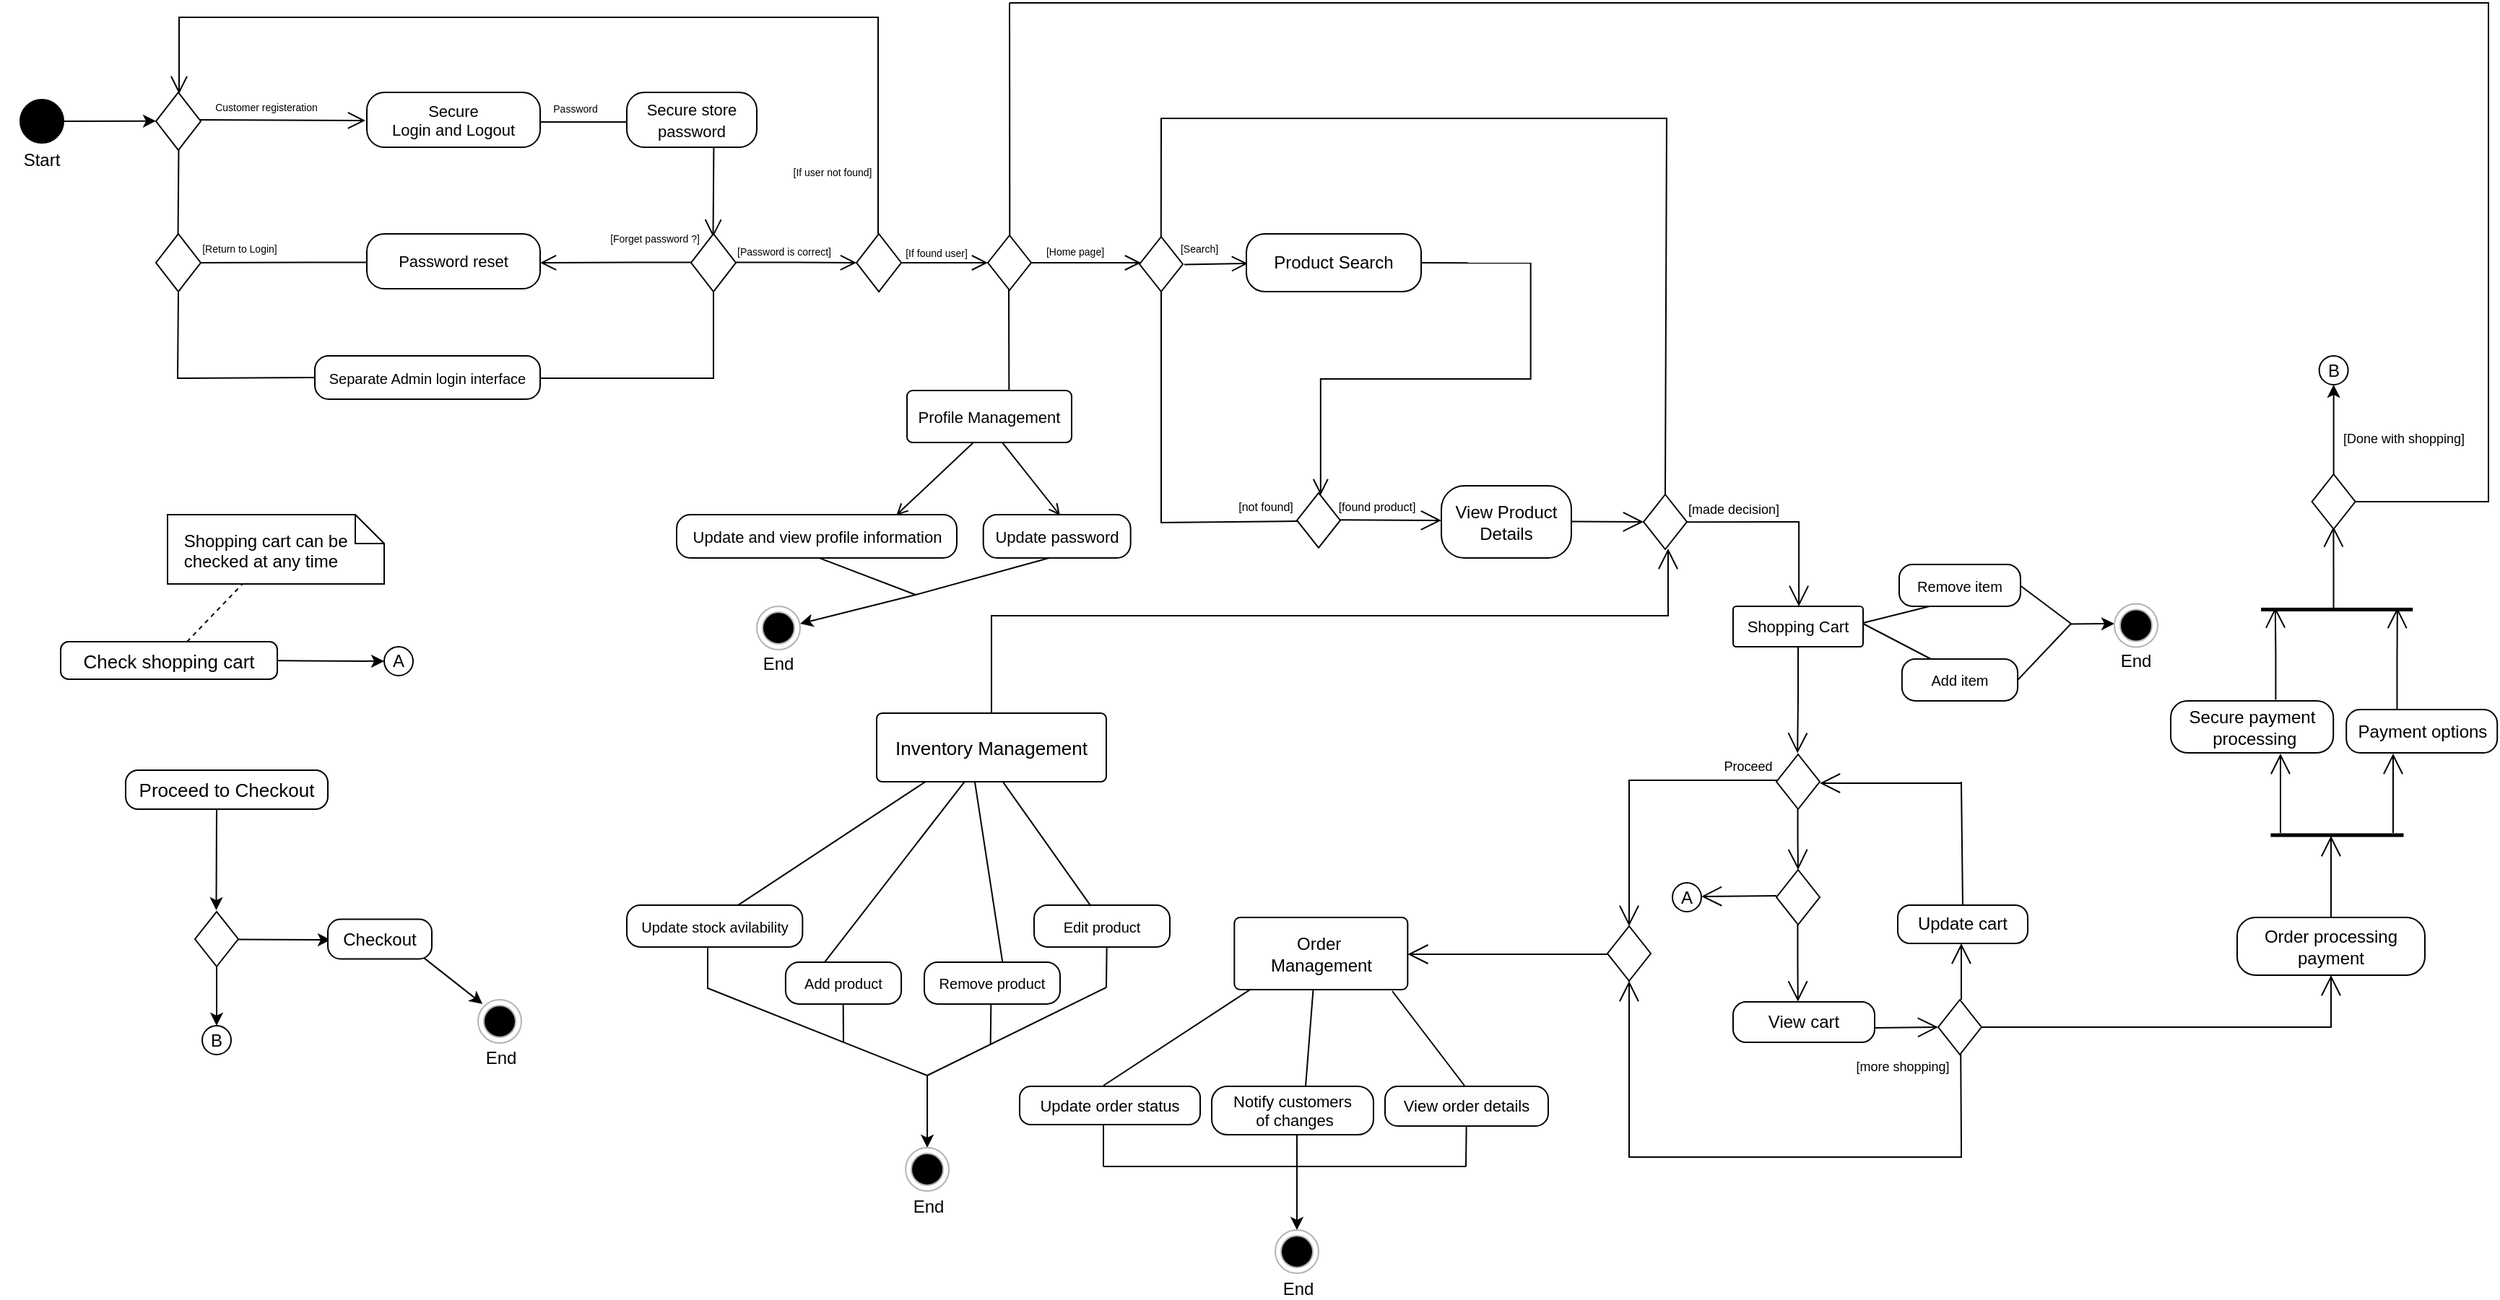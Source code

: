<mxfile version="24.7.17">
  <diagram name="Page-1" id="H2YJt5V8o-H7i_xh--k0">
    <mxGraphModel dx="2189" dy="577" grid="1" gridSize="10" guides="1" tooltips="1" connect="1" arrows="1" fold="1" page="0" pageScale="1" pageWidth="850" pageHeight="1100" math="0" shadow="0">
      <root>
        <mxCell id="0" />
        <mxCell id="1" parent="0" />
        <mxCell id="c17SYyF0Zs9dSF2ZK7In-27" value="" style="edgeStyle=elbowEdgeStyle;html=1;elbow=horizontal;verticalAlign=bottom;endArrow=none;rounded=0;labelBackgroundColor=none;endSize=12;endFill=0;" parent="1" edge="1">
          <mxGeometry x="-0.336" y="2" relative="1" as="geometry">
            <mxPoint x="-145.42" y="278" as="targetPoint" />
            <mxPoint x="-145.34" y="350" as="sourcePoint" />
            <mxPoint as="offset" />
            <Array as="points" />
          </mxGeometry>
        </mxCell>
        <mxCell id="c17SYyF0Zs9dSF2ZK7In-15" value="" style="endArrow=none;html=1;rounded=0;" parent="1" edge="1">
          <mxGeometry width="50" height="50" relative="1" as="geometry">
            <mxPoint x="-720.26" y="180" as="sourcePoint" />
            <mxPoint x="-720.26" y="245" as="targetPoint" />
            <Array as="points">
              <mxPoint x="-720.76" y="244.5" />
            </Array>
          </mxGeometry>
        </mxCell>
        <mxCell id="c17SYyF0Zs9dSF2ZK7In-10" value="" style="edgeStyle=elbowEdgeStyle;html=1;elbow=horizontal;align=right;verticalAlign=bottom;endArrow=none;rounded=0;labelBackgroundColor=none;startArrow=none;startSize=12;startFill=0;" parent="1" edge="1">
          <mxGeometry relative="1" as="geometry">
            <mxPoint x="-470" y="340" as="targetPoint" />
            <mxPoint x="-350" y="278" as="sourcePoint" />
            <Array as="points">
              <mxPoint x="-350" y="361.5" />
            </Array>
          </mxGeometry>
        </mxCell>
        <mxCell id="bY9uumYXsHetjOn1w0_e-433" value="" style="endArrow=classic;html=1;rounded=0;entryX=0.254;entryY=0.342;entryDx=0;entryDy=0;entryPerimeter=0;" parent="1" edge="1">
          <mxGeometry width="50" height="50" relative="1" as="geometry">
            <mxPoint x="-800" y="162" as="sourcePoint" />
            <mxPoint x="-735.996" y="161.83" as="targetPoint" />
          </mxGeometry>
        </mxCell>
        <mxCell id="bY9uumYXsHetjOn1w0_e-1" value="" style="ellipse;whiteSpace=wrap;html=1;aspect=fixed;strokeColor=default;fillColor=#000000;" parent="1" vertex="1">
          <mxGeometry x="-830" y="147" width="30" height="30" as="geometry" />
        </mxCell>
        <mxCell id="bY9uumYXsHetjOn1w0_e-436" value="" style="edgeStyle=elbowEdgeStyle;html=1;elbow=horizontal;align=right;verticalAlign=bottom;endArrow=none;rounded=0;labelBackgroundColor=none;startArrow=open;startSize=10;" parent="1" edge="1">
          <mxGeometry relative="1" as="geometry">
            <mxPoint x="-310" y="90" as="targetPoint" />
            <mxPoint x="-720.0" y="143" as="sourcePoint" />
            <Array as="points">
              <mxPoint x="-720" y="81" />
            </Array>
          </mxGeometry>
        </mxCell>
        <mxCell id="bY9uumYXsHetjOn1w0_e-437" value="&lt;font style=&quot;font-size: 7px;&quot;&gt;Customer registeration&lt;/font&gt;" style="edgeStyle=elbowEdgeStyle;html=1;elbow=vertical;verticalAlign=bottom;endArrow=open;rounded=0;labelBackgroundColor=none;endSize=10;strokeWidth=1;" parent="1" edge="1">
          <mxGeometry x="-0.188" y="2" relative="1" as="geometry">
            <mxPoint x="-591" y="162" as="targetPoint" />
            <mxPoint x="-707" y="161" as="sourcePoint" />
            <mxPoint as="offset" />
          </mxGeometry>
        </mxCell>
        <mxCell id="bY9uumYXsHetjOn1w0_e-440" value="&lt;font style=&quot;font-size: 11px;&quot;&gt;Secure&lt;/font&gt;&lt;div style=&quot;font-size: 11px;&quot;&gt;&lt;font style=&quot;font-size: 11px;&quot;&gt;Login and Logout&lt;/font&gt;&lt;/div&gt;" style="rounded=1;whiteSpace=wrap;html=1;arcSize=32;" parent="1" vertex="1">
          <mxGeometry x="-590" y="142" width="120" height="38" as="geometry" />
        </mxCell>
        <mxCell id="bY9uumYXsHetjOn1w0_e-443" value="" style="edgeStyle=elbowEdgeStyle;html=1;elbow=horizontal;verticalAlign=bottom;endArrow=open;rounded=0;labelBackgroundColor=none;endSize=9;endFill=0;" parent="1" edge="1">
          <mxGeometry x="-0.286" y="2" relative="1" as="geometry">
            <mxPoint x="-160" y="260" as="targetPoint" />
            <mxPoint x="-220" y="260" as="sourcePoint" />
            <mxPoint as="offset" />
          </mxGeometry>
        </mxCell>
        <mxCell id="bY9uumYXsHetjOn1w0_e-449" value="" style="endArrow=none;html=1;rounded=0;startArrow=open;startFill=0;endFill=0;endSize=9;startSize=9;" parent="1" edge="1">
          <mxGeometry width="50" height="50" relative="1" as="geometry">
            <mxPoint x="-470" y="260" as="sourcePoint" />
            <mxPoint x="-365.5" y="259.74" as="targetPoint" />
            <Array as="points">
              <mxPoint x="-405.5" y="259.74" />
            </Array>
          </mxGeometry>
        </mxCell>
        <mxCell id="bY9uumYXsHetjOn1w0_e-455" value="&lt;font style=&quot;font-size: 7px;&quot;&gt;[Home page]&lt;/font&gt;" style="edgeStyle=elbowEdgeStyle;html=1;elbow=horizontal;verticalAlign=bottom;endArrow=open;rounded=0;labelBackgroundColor=none;endSize=9;endFill=0;exitX=1;exitY=0.5;exitDx=0;exitDy=0;" parent="1" source="bY9uumYXsHetjOn1w0_e-453" edge="1">
          <mxGeometry x="-0.21" relative="1" as="geometry">
            <mxPoint x="-54" y="260" as="targetPoint" />
            <mxPoint x="-124" y="260" as="sourcePoint" />
            <mxPoint as="offset" />
          </mxGeometry>
        </mxCell>
        <mxCell id="bY9uumYXsHetjOn1w0_e-456" value="&lt;font style=&quot;font-size: 7px;&quot;&gt;[Forget password ?]&lt;/font&gt;" style="text;html=1;align=center;verticalAlign=middle;whiteSpace=wrap;rounded=0;" parent="1" vertex="1">
          <mxGeometry x="-427" y="236" width="73" height="12" as="geometry" />
        </mxCell>
        <mxCell id="bY9uumYXsHetjOn1w0_e-463" value="" style="endArrow=none;html=1;rounded=0;exitX=0.492;exitY=0.054;exitDx=0;exitDy=0;exitPerimeter=0;endFill=0;startArrow=open;startFill=0;startSize=10;" parent="1" source="c17SYyF0Zs9dSF2ZK7In-5" edge="1">
          <mxGeometry width="50" height="50" relative="1" as="geometry">
            <mxPoint x="-350.22" y="237.5" as="sourcePoint" />
            <mxPoint x="-349.79" y="180" as="targetPoint" />
            <Array as="points" />
          </mxGeometry>
        </mxCell>
        <mxCell id="bY9uumYXsHetjOn1w0_e-445" value="&lt;font style=&quot;font-size: 11px;&quot;&gt;Profile Management&lt;/font&gt;" style="rounded=1;whiteSpace=wrap;html=1;arcSize=11;" parent="1" vertex="1">
          <mxGeometry x="-216" y="348.53" width="114" height="36" as="geometry" />
        </mxCell>
        <mxCell id="bY9uumYXsHetjOn1w0_e-468" value="" style="edgeStyle=elbowEdgeStyle;html=1;elbow=vertical;verticalAlign=bottom;endArrow=open;rounded=0;labelBackgroundColor=none;endSize=9;" parent="1" edge="1">
          <mxGeometry x="-0.144" relative="1" as="geometry">
            <mxPoint x="20" y="260" as="targetPoint" />
            <mxPoint x="-24" y="261.22" as="sourcePoint" />
            <mxPoint as="offset" />
          </mxGeometry>
        </mxCell>
        <mxCell id="bY9uumYXsHetjOn1w0_e-469" value="&lt;font style=&quot;font-size: 8px;&quot;&gt;[found product]&lt;/font&gt;" style="text;html=1;align=center;verticalAlign=middle;resizable=1;points=[];autosize=1;strokeColor=none;fillColor=none;movable=1;rotatable=1;deletable=1;editable=1;locked=0;connectable=1;" parent="1" vertex="1">
          <mxGeometry x="80" y="418" width="58" height="19.47" as="geometry" />
        </mxCell>
        <mxCell id="bY9uumYXsHetjOn1w0_e-470" value="" style="edgeStyle=elbowEdgeStyle;html=1;elbow=horizontal;align=right;verticalAlign=bottom;endArrow=none;rounded=0;labelBackgroundColor=none;startArrow=none;startSize=12;startFill=0;entryX=1;entryY=0.5;entryDx=0;entryDy=0;" parent="1" target="c17SYyF0Zs9dSF2ZK7In-69" edge="1">
          <mxGeometry relative="1" as="geometry">
            <mxPoint x="929" y="680" as="targetPoint" />
            <mxPoint x="-145" y="80" as="sourcePoint" />
            <Array as="points">
              <mxPoint x="879" y="310" />
            </Array>
          </mxGeometry>
        </mxCell>
        <mxCell id="bY9uumYXsHetjOn1w0_e-472" value="&lt;font style=&quot;font-size: 8px;&quot;&gt;[not found]&lt;/font&gt;" style="text;html=1;align=center;verticalAlign=middle;resizable=0;points=[];autosize=1;strokeColor=none;fillColor=none;" parent="1" vertex="1">
          <mxGeometry x="2" y="412.73" width="60" height="30" as="geometry" />
        </mxCell>
        <mxCell id="bY9uumYXsHetjOn1w0_e-476" value="" style="endArrow=none;html=1;rounded=0;entryX=0.5;entryY=0;entryDx=0;entryDy=0;" parent="1" target="bY9uumYXsHetjOn1w0_e-486" edge="1">
          <mxGeometry width="50" height="50" relative="1" as="geometry">
            <mxPoint x="-40.09" y="244.0" as="sourcePoint" />
            <mxPoint x="310" y="410" as="targetPoint" />
            <Array as="points">
              <mxPoint x="-40" y="160" />
              <mxPoint x="130" y="160" />
              <mxPoint x="310" y="160" />
            </Array>
          </mxGeometry>
        </mxCell>
        <mxCell id="bY9uumYXsHetjOn1w0_e-477" value="" style="shape=rhombus;html=1;verticalLabelPosition=bottom;verticalAlignment=top;" parent="1" vertex="1">
          <mxGeometry x="54" y="419.47" width="30" height="38" as="geometry" />
        </mxCell>
        <mxCell id="bY9uumYXsHetjOn1w0_e-478" value="" style="edgeStyle=elbowEdgeStyle;html=1;elbow=vertical;verticalAlign=bottom;endArrow=open;rounded=0;labelBackgroundColor=none;endSize=12;entryX=0;entryY=0.5;entryDx=0;entryDy=0;" parent="1" edge="1">
          <mxGeometry x="-0.144" relative="1" as="geometry">
            <mxPoint x="154" y="438.47" as="targetPoint" />
            <mxPoint x="84" y="438.18" as="sourcePoint" />
            <mxPoint as="offset" />
          </mxGeometry>
        </mxCell>
        <mxCell id="bY9uumYXsHetjOn1w0_e-479" value="View Product&lt;div&gt;Details&lt;/div&gt;" style="rounded=1;whiteSpace=wrap;html=1;arcSize=32;" parent="1" vertex="1">
          <mxGeometry x="154" y="414.5" width="90" height="50" as="geometry" />
        </mxCell>
        <mxCell id="bY9uumYXsHetjOn1w0_e-486" value="" style="shape=rhombus;html=1;verticalLabelPosition=bottom;verticalAlignment=top;" parent="1" vertex="1">
          <mxGeometry x="294" y="420.5" width="30" height="38" as="geometry" />
        </mxCell>
        <mxCell id="bY9uumYXsHetjOn1w0_e-487" value="" style="edgeStyle=elbowEdgeStyle;html=1;elbow=vertical;verticalAlign=bottom;endArrow=open;rounded=0;labelBackgroundColor=none;endSize=12;entryX=0;entryY=0.5;entryDx=0;entryDy=0;" parent="1" target="bY9uumYXsHetjOn1w0_e-486" edge="1">
          <mxGeometry x="-0.144" relative="1" as="geometry">
            <mxPoint x="314" y="439.54" as="targetPoint" />
            <mxPoint x="244" y="439.25" as="sourcePoint" />
            <mxPoint as="offset" />
          </mxGeometry>
        </mxCell>
        <mxCell id="bY9uumYXsHetjOn1w0_e-488" value="&lt;font style=&quot;font-size: 9px;&quot;&gt;[made d&lt;span style=&quot;background-color: initial;&quot;&gt;ecision]&lt;/span&gt;&lt;/font&gt;" style="text;html=1;align=center;verticalAlign=middle;resizable=0;points=[];autosize=1;strokeColor=none;fillColor=none;strokeWidth=2;" parent="1" vertex="1">
          <mxGeometry x="311" y="414.5" width="90" height="30" as="geometry" />
        </mxCell>
        <mxCell id="bY9uumYXsHetjOn1w0_e-489" value="" style="edgeStyle=elbowEdgeStyle;html=1;elbow=vertical;verticalAlign=bottom;endArrow=open;rounded=0;labelBackgroundColor=none;endSize=12;entryX=0.395;entryY=-0.031;entryDx=0;entryDy=0;entryPerimeter=0;" parent="1" edge="1">
          <mxGeometry x="-0.144" relative="1" as="geometry">
            <mxPoint x="401.55" y="497.95" as="targetPoint" />
            <mxPoint x="384" y="439.5" as="sourcePoint" />
            <mxPoint as="offset" />
            <Array as="points">
              <mxPoint x="426" y="439.5" />
            </Array>
          </mxGeometry>
        </mxCell>
        <mxCell id="bY9uumYXsHetjOn1w0_e-490" value="&lt;div style=&quot;font-size: 11px;&quot;&gt;&lt;font style=&quot;font-size: 11px;&quot;&gt;Shopping Cart&lt;/font&gt;&lt;/div&gt;" style="rounded=1;whiteSpace=wrap;html=1;arcSize=8;" parent="1" vertex="1">
          <mxGeometry x="356" y="498" width="90" height="28" as="geometry" />
        </mxCell>
        <mxCell id="bY9uumYXsHetjOn1w0_e-492" value="" style="endArrow=none;html=1;rounded=0;" parent="1" edge="1">
          <mxGeometry width="50" height="50" relative="1" as="geometry">
            <mxPoint x="324" y="439.58" as="sourcePoint" />
            <mxPoint x="384" y="439.5" as="targetPoint" />
          </mxGeometry>
        </mxCell>
        <mxCell id="bY9uumYXsHetjOn1w0_e-494" value="" style="edgeStyle=elbowEdgeStyle;html=1;elbow=vertical;verticalAlign=bottom;endArrow=open;rounded=0;labelBackgroundColor=none;endSize=12;entryX=0;entryY=0.5;entryDx=0;entryDy=0;exitX=0.5;exitY=1;exitDx=0;exitDy=0;" parent="1" source="bY9uumYXsHetjOn1w0_e-490" edge="1">
          <mxGeometry x="-0.144" relative="1" as="geometry">
            <mxPoint x="400.58" y="599.79" as="targetPoint" />
            <mxPoint x="400.58" y="549.5" as="sourcePoint" />
            <mxPoint as="offset" />
          </mxGeometry>
        </mxCell>
        <mxCell id="bY9uumYXsHetjOn1w0_e-496" value="" style="edgeStyle=elbowEdgeStyle;html=1;elbow=vertical;verticalAlign=bottom;endArrow=open;rounded=0;labelBackgroundColor=none;endSize=12;" parent="1" edge="1">
          <mxGeometry x="-0.144" relative="1" as="geometry">
            <mxPoint x="416" y="619.71" as="targetPoint" />
            <mxPoint x="514" y="619.5" as="sourcePoint" />
            <mxPoint as="offset" />
            <Array as="points">
              <mxPoint x="494" y="620.5" />
            </Array>
          </mxGeometry>
        </mxCell>
        <mxCell id="bY9uumYXsHetjOn1w0_e-497" value="" style="endArrow=none;html=1;rounded=0;entryX=0.5;entryY=0;entryDx=0;entryDy=0;" parent="1" target="bY9uumYXsHetjOn1w0_e-500" edge="1">
          <mxGeometry width="50" height="50" relative="1" as="geometry">
            <mxPoint x="514" y="620.5" as="sourcePoint" />
            <mxPoint x="474" y="662.5" as="targetPoint" />
          </mxGeometry>
        </mxCell>
        <mxCell id="bY9uumYXsHetjOn1w0_e-498" value="" style="edgeStyle=elbowEdgeStyle;html=1;elbow=vertical;verticalAlign=bottom;endArrow=open;rounded=0;labelBackgroundColor=none;endSize=12;exitX=0.877;exitY=0.956;exitDx=0;exitDy=0;exitPerimeter=0;" parent="1" source="bY9uumYXsHetjOn1w0_e-499" edge="1">
          <mxGeometry x="-0.144" relative="1" as="geometry">
            <mxPoint x="284" y="719.5" as="targetPoint" />
            <mxPoint x="366" y="618.5" as="sourcePoint" />
            <mxPoint as="offset" />
            <Array as="points">
              <mxPoint x="286" y="618.5" />
            </Array>
          </mxGeometry>
        </mxCell>
        <mxCell id="bY9uumYXsHetjOn1w0_e-499" value="&lt;font style=&quot;font-size: 9px;&quot;&gt;Proceed&lt;/font&gt;" style="text;html=1;align=center;verticalAlign=middle;resizable=0;points=[];autosize=1;strokeColor=none;fillColor=none;strokeWidth=2;" parent="1" vertex="1">
          <mxGeometry x="336" y="592.5" width="60" height="30" as="geometry" />
        </mxCell>
        <mxCell id="bY9uumYXsHetjOn1w0_e-500" value="&lt;font style=&quot;font-size: 12px;&quot;&gt;Update&lt;/font&gt;&lt;span style=&quot;background-color: initial;&quot;&gt;&amp;nbsp;cart&lt;/span&gt;" style="rounded=1;whiteSpace=wrap;html=1;arcSize=32;" parent="1" vertex="1">
          <mxGeometry x="470" y="705" width="90" height="26.5" as="geometry" />
        </mxCell>
        <mxCell id="bY9uumYXsHetjOn1w0_e-501" value="" style="edgeStyle=elbowEdgeStyle;html=1;elbow=vertical;verticalAlign=bottom;endArrow=open;rounded=0;labelBackgroundColor=none;endSize=12;" parent="1" edge="1">
          <mxGeometry x="-0.144" relative="1" as="geometry">
            <mxPoint x="401" y="680.5" as="targetPoint" />
            <mxPoint x="400.76" y="638.5" as="sourcePoint" />
            <mxPoint as="offset" />
          </mxGeometry>
        </mxCell>
        <mxCell id="bY9uumYXsHetjOn1w0_e-503" value="" style="shape=rhombus;html=1;verticalLabelPosition=bottom;verticalAlignment=top;" parent="1" vertex="1">
          <mxGeometry x="386" y="680.5" width="30" height="38" as="geometry" />
        </mxCell>
        <mxCell id="bY9uumYXsHetjOn1w0_e-504" value="" style="shape=rhombus;html=1;verticalLabelPosition=bottom;verticalAlignment=top;" parent="1" vertex="1">
          <mxGeometry x="269" y="719.5" width="30" height="38" as="geometry" />
        </mxCell>
        <mxCell id="bY9uumYXsHetjOn1w0_e-507" value="" style="edgeStyle=elbowEdgeStyle;html=1;elbow=vertical;verticalAlign=bottom;endArrow=open;rounded=0;labelBackgroundColor=none;endSize=12;" parent="1" edge="1">
          <mxGeometry x="-0.144" relative="1" as="geometry">
            <mxPoint x="234" y="738.5" as="targetPoint" />
            <mxPoint x="233.937" y="738.382" as="sourcePoint" />
            <mxPoint as="offset" />
            <Array as="points" />
          </mxGeometry>
        </mxCell>
        <mxCell id="bY9uumYXsHetjOn1w0_e-511" value="" style="edgeStyle=elbowEdgeStyle;html=1;elbow=vertical;verticalAlign=bottom;endArrow=open;rounded=0;labelBackgroundColor=none;endSize=12;entryX=1;entryY=0.5;entryDx=0;entryDy=0;" parent="1" target="bY9uumYXsHetjOn1w0_e-606" edge="1">
          <mxGeometry x="-0.144" relative="1" as="geometry">
            <mxPoint x="141" y="739.5" as="targetPoint" />
            <mxPoint x="269" y="738" as="sourcePoint" />
            <mxPoint as="offset" />
            <Array as="points">
              <mxPoint x="249" y="739" />
            </Array>
          </mxGeometry>
        </mxCell>
        <mxCell id="bY9uumYXsHetjOn1w0_e-512" value="" style="edgeStyle=elbowEdgeStyle;html=1;elbow=vertical;verticalAlign=bottom;endArrow=open;rounded=0;labelBackgroundColor=none;endSize=12;" parent="1" edge="1">
          <mxGeometry x="-0.144" relative="1" as="geometry">
            <mxPoint x="514.0" y="731.5" as="targetPoint" />
            <mxPoint x="514" y="770.5" as="sourcePoint" />
            <mxPoint as="offset" />
            <Array as="points" />
          </mxGeometry>
        </mxCell>
        <mxCell id="bY9uumYXsHetjOn1w0_e-513" value="" style="shape=rhombus;html=1;verticalLabelPosition=bottom;verticalAlignment=top;" parent="1" vertex="1">
          <mxGeometry x="498" y="770.5" width="30" height="38" as="geometry" />
        </mxCell>
        <mxCell id="bY9uumYXsHetjOn1w0_e-514" value="" style="endArrow=none;html=1;rounded=0;" parent="1" edge="1">
          <mxGeometry width="50" height="50" relative="1" as="geometry">
            <mxPoint x="514" y="870.5" as="sourcePoint" />
            <mxPoint x="513.6" y="807.5" as="targetPoint" />
          </mxGeometry>
        </mxCell>
        <mxCell id="bY9uumYXsHetjOn1w0_e-515" value="" style="edgeStyle=elbowEdgeStyle;html=1;elbow=vertical;verticalAlign=bottom;endArrow=open;rounded=0;labelBackgroundColor=none;endSize=12;entryX=0.5;entryY=1;entryDx=0;entryDy=0;" parent="1" target="bY9uumYXsHetjOn1w0_e-504" edge="1">
          <mxGeometry x="-0.144" relative="1" as="geometry">
            <mxPoint x="282" y="769.5" as="targetPoint" />
            <mxPoint x="514" y="870.5" as="sourcePoint" />
            <mxPoint as="offset" />
            <Array as="points">
              <mxPoint x="382" y="879.5" />
            </Array>
          </mxGeometry>
        </mxCell>
        <mxCell id="bY9uumYXsHetjOn1w0_e-516" value="A" style="ellipse;whiteSpace=wrap;html=1;aspect=fixed;" parent="1" vertex="1">
          <mxGeometry x="314" y="689.5" width="20" height="20" as="geometry" />
        </mxCell>
        <mxCell id="bY9uumYXsHetjOn1w0_e-517" value="" style="edgeStyle=elbowEdgeStyle;html=1;elbow=vertical;verticalAlign=bottom;endArrow=open;rounded=0;labelBackgroundColor=none;endSize=12;entryX=0.458;entryY=-0.009;entryDx=0;entryDy=0;entryPerimeter=0;" parent="1" target="bY9uumYXsHetjOn1w0_e-518" edge="1">
          <mxGeometry x="-0.144" relative="1" as="geometry">
            <mxPoint x="401" y="765.5" as="targetPoint" />
            <mxPoint x="400.73" y="718.5" as="sourcePoint" />
            <mxPoint as="offset" />
            <Array as="points" />
          </mxGeometry>
        </mxCell>
        <mxCell id="bY9uumYXsHetjOn1w0_e-518" value="View&amp;nbsp;&lt;span style=&quot;background-color: initial;&quot;&gt;cart&lt;/span&gt;" style="rounded=1;whiteSpace=wrap;html=1;arcSize=32;" parent="1" vertex="1">
          <mxGeometry x="356" y="772" width="98" height="28" as="geometry" />
        </mxCell>
        <mxCell id="bY9uumYXsHetjOn1w0_e-519" value="" style="edgeStyle=elbowEdgeStyle;html=1;elbow=vertical;verticalAlign=bottom;endArrow=open;rounded=0;labelBackgroundColor=none;endSize=12;entryX=1;entryY=0.5;entryDx=0;entryDy=0;" parent="1" target="bY9uumYXsHetjOn1w0_e-516" edge="1">
          <mxGeometry x="-0.144" relative="1" as="geometry">
            <mxPoint x="342.19" y="700.5" as="targetPoint" />
            <mxPoint x="386" y="698.5" as="sourcePoint" />
            <mxPoint as="offset" />
            <Array as="points" />
          </mxGeometry>
        </mxCell>
        <mxCell id="bY9uumYXsHetjOn1w0_e-520" value="" style="edgeStyle=elbowEdgeStyle;html=1;elbow=vertical;verticalAlign=bottom;endArrow=open;rounded=0;labelBackgroundColor=none;endSize=12;exitX=1;exitY=0.75;exitDx=0;exitDy=0;" parent="1" edge="1">
          <mxGeometry x="-0.144" relative="1" as="geometry">
            <mxPoint x="498" y="788.95" as="targetPoint" />
            <mxPoint x="454" y="790.04" as="sourcePoint" />
            <mxPoint as="offset" />
            <Array as="points" />
          </mxGeometry>
        </mxCell>
        <mxCell id="bY9uumYXsHetjOn1w0_e-523" value="&lt;font style=&quot;font-size: 9px;&quot;&gt;[more&amp;nbsp;&lt;span style=&quot;background-color: initial;&quot;&gt;shopping]&lt;/span&gt;&lt;/font&gt;" style="text;html=1;align=center;verticalAlign=middle;resizable=0;points=[];autosize=1;strokeColor=none;fillColor=none;strokeWidth=2;" parent="1" vertex="1">
          <mxGeometry x="428" y="800.5" width="90" height="30" as="geometry" />
        </mxCell>
        <mxCell id="bY9uumYXsHetjOn1w0_e-524" value="" style="edgeStyle=elbowEdgeStyle;html=1;elbow=vertical;verticalAlign=bottom;endArrow=open;rounded=0;labelBackgroundColor=none;endSize=12;entryX=0.5;entryY=1;entryDx=0;entryDy=0;exitX=1;exitY=0.5;exitDx=0;exitDy=0;" parent="1" target="bY9uumYXsHetjOn1w0_e-539" edge="1" source="bY9uumYXsHetjOn1w0_e-513">
          <mxGeometry x="-0.144" relative="1" as="geometry">
            <mxPoint x="673" y="860.5" as="targetPoint" />
            <mxPoint x="530" y="790" as="sourcePoint" />
            <mxPoint as="offset" />
            <Array as="points">
              <mxPoint x="627" y="789.5" />
            </Array>
          </mxGeometry>
        </mxCell>
        <mxCell id="bY9uumYXsHetjOn1w0_e-525" value="&lt;font style=&quot;font-size: 9px;&quot;&gt;[Done with&amp;nbsp;&lt;span style=&quot;background-color: initial;&quot;&gt;shopping]&lt;/span&gt;&lt;/font&gt;" style="text;html=1;align=center;verticalAlign=middle;resizable=0;points=[];autosize=1;strokeColor=none;fillColor=none;strokeWidth=2;" parent="1" vertex="1">
          <mxGeometry x="764.82" y="366" width="110" height="30" as="geometry" />
        </mxCell>
        <mxCell id="bY9uumYXsHetjOn1w0_e-529" value="&lt;font style=&quot;font-size: 7px;&quot;&gt;[Search]&lt;/font&gt;" style="text;html=1;align=center;verticalAlign=middle;resizable=0;points=[];autosize=1;strokeColor=none;fillColor=none;" parent="1" vertex="1">
          <mxGeometry x="-39.33" y="234" width="50" height="30" as="geometry" />
        </mxCell>
        <mxCell id="bY9uumYXsHetjOn1w0_e-537" value="&lt;font style=&quot;font-size: 7px;&quot;&gt;[If user not found]&lt;/font&gt;" style="text;html=1;align=center;verticalAlign=middle;whiteSpace=wrap;rounded=0;" parent="1" vertex="1">
          <mxGeometry x="-299" y="186.5" width="63" height="18" as="geometry" />
        </mxCell>
        <mxCell id="bY9uumYXsHetjOn1w0_e-539" value="Order processing payment" style="rounded=1;whiteSpace=wrap;html=1;arcSize=32;" parent="1" vertex="1">
          <mxGeometry x="705" y="713.5" width="130" height="40" as="geometry" />
        </mxCell>
        <mxCell id="bY9uumYXsHetjOn1w0_e-541" value="" style="edgeStyle=elbowEdgeStyle;html=1;elbow=vertical;verticalAlign=bottom;endArrow=open;rounded=0;labelBackgroundColor=none;endSize=12;exitX=0.5;exitY=0;exitDx=0;exitDy=0;" parent="1" source="bY9uumYXsHetjOn1w0_e-539" edge="1">
          <mxGeometry x="-0.144" relative="1" as="geometry">
            <mxPoint x="770" y="657" as="targetPoint" />
            <mxPoint x="770.52" y="630.5" as="sourcePoint" />
            <mxPoint as="offset" />
            <Array as="points" />
          </mxGeometry>
        </mxCell>
        <mxCell id="bY9uumYXsHetjOn1w0_e-546" value="" style="edgeStyle=elbowEdgeStyle;html=1;elbow=vertical;verticalAlign=bottom;endArrow=open;rounded=0;labelBackgroundColor=none;endSize=12;exitX=0.5;exitY=0;exitDx=0;exitDy=0;" parent="1" source="c17SYyF0Zs9dSF2ZK7In-38" edge="1">
          <mxGeometry x="-0.144" relative="1" as="geometry">
            <mxPoint x="311" y="458" as="targetPoint" />
            <mxPoint x="-120" y="590" as="sourcePoint" />
            <mxPoint as="offset" />
            <Array as="points">
              <mxPoint x="41" y="504.5" />
            </Array>
          </mxGeometry>
        </mxCell>
        <mxCell id="bY9uumYXsHetjOn1w0_e-552" value="" style="edgeStyle=elbowEdgeStyle;html=1;elbow=vertical;verticalAlign=bottom;endArrow=open;rounded=0;labelBackgroundColor=none;endSize=9;" parent="1" edge="1">
          <mxGeometry x="-0.144" relative="1" as="geometry">
            <mxPoint x="70.41" y="421" as="targetPoint" />
            <mxPoint x="215.83" y="260" as="sourcePoint" />
            <mxPoint as="offset" />
          </mxGeometry>
        </mxCell>
        <mxCell id="bY9uumYXsHetjOn1w0_e-554" value="Product&amp;nbsp;&lt;span style=&quot;background-color: initial;&quot;&gt;Search&lt;/span&gt;" style="rounded=1;whiteSpace=wrap;html=1;arcSize=32;" parent="1" vertex="1">
          <mxGeometry x="19" y="240" width="121" height="40" as="geometry" />
        </mxCell>
        <mxCell id="bY9uumYXsHetjOn1w0_e-555" value="" style="endArrow=none;html=1;rounded=0;exitX=1;exitY=0.5;exitDx=0;exitDy=0;" parent="1" source="bY9uumYXsHetjOn1w0_e-554" edge="1">
          <mxGeometry width="50" height="50" relative="1" as="geometry">
            <mxPoint x="146.0" y="260.17" as="sourcePoint" />
            <mxPoint x="216.0" y="260.17" as="targetPoint" />
            <Array as="points" />
          </mxGeometry>
        </mxCell>
        <mxCell id="bY9uumYXsHetjOn1w0_e-556" value="" style="endArrow=none;html=1;rounded=0;" parent="1" edge="1">
          <mxGeometry width="50" height="50" relative="1" as="geometry">
            <mxPoint x="-144.85" y="244.5" as="sourcePoint" />
            <mxPoint x="-145" y="80" as="targetPoint" />
            <Array as="points" />
          </mxGeometry>
        </mxCell>
        <mxCell id="bY9uumYXsHetjOn1w0_e-559" value="" style="endArrow=none;html=1;rounded=0;exitX=0.5;exitY=1;exitDx=0;exitDy=0;" parent="1" source="bY9uumYXsHetjOn1w0_e-466" edge="1">
          <mxGeometry width="50" height="50" relative="1" as="geometry">
            <mxPoint x="-40" y="350" as="sourcePoint" />
            <mxPoint x="54" y="439" as="targetPoint" />
            <Array as="points">
              <mxPoint x="-40" y="440" />
            </Array>
          </mxGeometry>
        </mxCell>
        <mxCell id="bY9uumYXsHetjOn1w0_e-580" value="" style="shape=rhombus;html=1;verticalLabelPosition=bottom;verticalAlignment=top;" parent="1" vertex="1">
          <mxGeometry x="-709" y="709.5" width="30" height="38" as="geometry" />
        </mxCell>
        <mxCell id="bY9uumYXsHetjOn1w0_e-582" value="" style="endArrow=classic;html=1;rounded=0;entryX=0.078;entryY=0.633;entryDx=0;entryDy=0;entryPerimeter=0;" parent="1" edge="1">
          <mxGeometry width="50" height="50" relative="1" as="geometry">
            <mxPoint x="-694" y="639" as="sourcePoint" />
            <mxPoint x="-694.27" y="708.53" as="targetPoint" />
          </mxGeometry>
        </mxCell>
        <mxCell id="bY9uumYXsHetjOn1w0_e-583" value="" style="endArrow=classic;html=1;rounded=0;exitX=1;exitY=0.5;exitDx=0;exitDy=0;exitPerimeter=0;" parent="1" edge="1">
          <mxGeometry width="50" height="50" relative="1" as="geometry">
            <mxPoint x="-679" y="728.7" as="sourcePoint" />
            <mxPoint x="-615" y="729.03" as="targetPoint" />
          </mxGeometry>
        </mxCell>
        <mxCell id="bY9uumYXsHetjOn1w0_e-584" value="Checkout" style="rounded=1;whiteSpace=wrap;html=1;arcSize=32;" parent="1" vertex="1">
          <mxGeometry x="-617" y="714.75" width="72" height="27.5" as="geometry" />
        </mxCell>
        <mxCell id="bY9uumYXsHetjOn1w0_e-588" value="" style="endArrow=classic;html=1;rounded=0;exitX=1;exitY=1;exitDx=0;exitDy=0;" parent="1" edge="1">
          <mxGeometry width="50" height="50" relative="1" as="geometry">
            <mxPoint x="-550.12" y="741.8" as="sourcePoint" />
            <mxPoint x="-509.886" y="773.496" as="targetPoint" />
          </mxGeometry>
        </mxCell>
        <mxCell id="bY9uumYXsHetjOn1w0_e-589" value="" style="ellipse;html=1;shape=endState;fillColor=#000000;strokeColor=#B3B3B3;" parent="1" vertex="1">
          <mxGeometry x="-513" y="770.5" width="30" height="30" as="geometry" />
        </mxCell>
        <mxCell id="bY9uumYXsHetjOn1w0_e-590" value="" style="endArrow=classic;html=1;rounded=0;exitX=0.5;exitY=1;exitDx=0;exitDy=0;" parent="1" source="bY9uumYXsHetjOn1w0_e-580" edge="1">
          <mxGeometry width="50" height="50" relative="1" as="geometry">
            <mxPoint x="-735" y="900.5" as="sourcePoint" />
            <mxPoint x="-694" y="788.5" as="targetPoint" />
          </mxGeometry>
        </mxCell>
        <mxCell id="bY9uumYXsHetjOn1w0_e-592" value="B" style="ellipse;whiteSpace=wrap;html=1;aspect=fixed;" parent="1" vertex="1">
          <mxGeometry x="-704" y="788.5" width="20" height="20" as="geometry" />
        </mxCell>
        <mxCell id="bY9uumYXsHetjOn1w0_e-595" style="edgeStyle=orthogonalEdgeStyle;rounded=0;orthogonalLoop=1;jettySize=auto;html=1;" parent="1" target="bY9uumYXsHetjOn1w0_e-596" edge="1">
          <mxGeometry relative="1" as="geometry">
            <mxPoint x="-582" y="540.74" as="targetPoint" />
            <mxPoint x="-692" y="535.24" as="sourcePoint" />
            <Array as="points" />
          </mxGeometry>
        </mxCell>
        <mxCell id="bY9uumYXsHetjOn1w0_e-593" value="&lt;font style=&quot;text-wrap: nowrap; font-size: 13px;&quot;&gt;Check&amp;nbsp;&lt;/font&gt;&lt;span style=&quot;font-size: 13px; text-wrap: nowrap; background-color: initial;&quot;&gt;shopping cart&lt;/span&gt;" style="rounded=1;whiteSpace=wrap;html=1;arcSize=21;" parent="1" vertex="1">
          <mxGeometry x="-802" y="522.5" width="150" height="26" as="geometry" />
        </mxCell>
        <mxCell id="bY9uumYXsHetjOn1w0_e-596" value="A" style="ellipse;whiteSpace=wrap;html=1;aspect=fixed;" parent="1" vertex="1">
          <mxGeometry x="-578" y="526" width="20" height="20" as="geometry" />
        </mxCell>
        <mxCell id="bY9uumYXsHetjOn1w0_e-598" value="" style="endArrow=none;dashed=1;html=1;rounded=0;" parent="1" source="bY9uumYXsHetjOn1w0_e-597" edge="1">
          <mxGeometry width="50" height="50" relative="1" as="geometry">
            <mxPoint x="-677" y="529" as="sourcePoint" />
            <mxPoint x="-702" y="474" as="targetPoint" />
          </mxGeometry>
        </mxCell>
        <mxCell id="bY9uumYXsHetjOn1w0_e-606" value="&lt;font style=&quot;font-size: 12px;&quot;&gt;Order&amp;nbsp;&lt;/font&gt;&lt;div&gt;&lt;font style=&quot;font-size: 12px;&quot;&gt;Management&lt;/font&gt;&lt;/div&gt;" style="rounded=1;whiteSpace=wrap;html=1;arcSize=8;" parent="1" vertex="1">
          <mxGeometry x="10.67" y="713.5" width="120" height="50" as="geometry" />
        </mxCell>
        <mxCell id="bY9uumYXsHetjOn1w0_e-611" value="" style="edgeStyle=elbowEdgeStyle;html=1;elbow=horizontal;verticalAlign=bottom;endArrow=none;rounded=0;labelBackgroundColor=none;endSize=12;endFill=0;" parent="1" source="c17SYyF0Zs9dSF2ZK7In-22" edge="1">
          <mxGeometry x="-0.336" y="2" relative="1" as="geometry">
            <mxPoint x="-311" y="90" as="targetPoint" />
            <mxPoint x="-246.63" y="242.5" as="sourcePoint" />
            <mxPoint as="offset" />
            <Array as="points">
              <mxPoint x="-236" y="167" />
            </Array>
          </mxGeometry>
        </mxCell>
        <mxCell id="bY9uumYXsHetjOn1w0_e-623" value="" style="endArrow=none;dashed=1;html=1;rounded=0;" parent="1" source="bY9uumYXsHetjOn1w0_e-593" target="bY9uumYXsHetjOn1w0_e-597" edge="1">
          <mxGeometry width="50" height="50" relative="1" as="geometry">
            <mxPoint x="-702" y="513" as="sourcePoint" />
            <mxPoint x="-702" y="474" as="targetPoint" />
          </mxGeometry>
        </mxCell>
        <mxCell id="bY9uumYXsHetjOn1w0_e-597" value="" style="shape=note2;boundedLbl=1;whiteSpace=wrap;html=1;size=20;verticalAlign=top;align=center;" parent="1" vertex="1">
          <mxGeometry x="-728" y="434.5" width="150" height="48" as="geometry" />
        </mxCell>
        <mxCell id="bY9uumYXsHetjOn1w0_e-629" value="" style="endArrow=none;html=1;rounded=0;entryX=0.626;entryY=0.02;entryDx=0;entryDy=0;entryPerimeter=0;endFill=0;exitX=0.226;exitY=0.97;exitDx=0;exitDy=0;exitPerimeter=0;" parent="1" source="c17SYyF0Zs9dSF2ZK7In-38" target="bY9uumYXsHetjOn1w0_e-651" edge="1">
          <mxGeometry width="50" height="50" relative="1" as="geometry">
            <mxPoint x="-243" y="655.98" as="sourcePoint" />
            <mxPoint x="-186" y="655.496" as="targetPoint" />
          </mxGeometry>
        </mxCell>
        <mxCell id="bY9uumYXsHetjOn1w0_e-630" value="" style="endArrow=none;html=1;rounded=0;" parent="1" edge="1">
          <mxGeometry width="50" height="50" relative="1" as="geometry">
            <mxPoint x="120" y="764.5" as="sourcePoint" />
            <mxPoint x="170" y="830" as="targetPoint" />
          </mxGeometry>
        </mxCell>
        <mxCell id="bY9uumYXsHetjOn1w0_e-634" value="" style="endArrow=none;html=1;rounded=0;exitX=0.455;exitY=0.996;exitDx=0;exitDy=0;exitPerimeter=0;" parent="1" source="bY9uumYXsHetjOn1w0_e-606" edge="1">
          <mxGeometry width="50" height="50" relative="1" as="geometry">
            <mxPoint x="60" y="772.5" as="sourcePoint" />
            <mxPoint x="60" y="830.5" as="targetPoint" />
          </mxGeometry>
        </mxCell>
        <mxCell id="bY9uumYXsHetjOn1w0_e-637" value="" style="endArrow=none;html=1;rounded=0;entryX=0.093;entryY=0.996;entryDx=0;entryDy=0;entryPerimeter=0;" parent="1" target="bY9uumYXsHetjOn1w0_e-606" edge="1">
          <mxGeometry width="50" height="50" relative="1" as="geometry">
            <mxPoint x="-80" y="830" as="sourcePoint" />
            <mxPoint x="-11" y="789.21" as="targetPoint" />
          </mxGeometry>
        </mxCell>
        <mxCell id="bY9uumYXsHetjOn1w0_e-638" value="&lt;font style=&quot;font-size: 11px;&quot;&gt;Notify customers&lt;/font&gt;&lt;div style=&quot;font-size: 11px;&quot;&gt;&lt;font style=&quot;font-size: 11px;&quot;&gt;&amp;nbsp;of changes&lt;/font&gt;&lt;/div&gt;" style="rounded=1;whiteSpace=wrap;html=1;arcSize=32;" parent="1" vertex="1">
          <mxGeometry x="-5" y="830.5" width="112" height="33.5" as="geometry" />
        </mxCell>
        <mxCell id="bY9uumYXsHetjOn1w0_e-648" value="" style="endArrow=none;html=1;rounded=0;entryX=0.578;entryY=0.039;entryDx=0;entryDy=0;entryPerimeter=0;exitX=0.426;exitY=0.97;exitDx=0;exitDy=0;exitPerimeter=0;" parent="1" source="c17SYyF0Zs9dSF2ZK7In-38" target="bY9uumYXsHetjOn1w0_e-646" edge="1">
          <mxGeometry width="50" height="50" relative="1" as="geometry">
            <mxPoint x="-60" y="685" as="sourcePoint" />
            <mxPoint x="-19" y="699.5" as="targetPoint" />
          </mxGeometry>
        </mxCell>
        <mxCell id="bY9uumYXsHetjOn1w0_e-646" value="&lt;span style=&quot;font-size: 10px;&quot;&gt;Remove&lt;/span&gt;&lt;span style=&quot;background-color: initial; font-size: 10px;&quot;&gt;&amp;nbsp;product&lt;/span&gt;" style="rounded=1;whiteSpace=wrap;html=1;arcSize=32;" parent="1" vertex="1">
          <mxGeometry x="-204" y="744.5" width="94" height="29" as="geometry" />
        </mxCell>
        <mxCell id="bY9uumYXsHetjOn1w0_e-649" value="" style="endArrow=none;html=1;rounded=0;entryX=0.321;entryY=0.06;entryDx=0;entryDy=0;entryPerimeter=0;exitX=0.383;exitY=0.998;exitDx=0;exitDy=0;exitPerimeter=0;" parent="1" source="c17SYyF0Zs9dSF2ZK7In-38" target="bY9uumYXsHetjOn1w0_e-643" edge="1">
          <mxGeometry width="50" height="50" relative="1" as="geometry">
            <mxPoint x="-145.36" y="749.5" as="sourcePoint" />
            <mxPoint x="-145" y="785.5" as="targetPoint" />
          </mxGeometry>
        </mxCell>
        <mxCell id="bY9uumYXsHetjOn1w0_e-651" value="&lt;span style=&quot;font-size: 10px;&quot;&gt;Update stock avilability&lt;/span&gt;" style="rounded=1;whiteSpace=wrap;html=1;arcSize=32;" parent="1" vertex="1">
          <mxGeometry x="-410" y="705" width="121.67" height="29" as="geometry" />
        </mxCell>
        <mxCell id="bY9uumYXsHetjOn1w0_e-655" value="Start" style="text;html=1;align=center;verticalAlign=middle;whiteSpace=wrap;rounded=0;" parent="1" vertex="1">
          <mxGeometry x="-844" y="183.5" width="58" height="10" as="geometry" />
        </mxCell>
        <mxCell id="bY9uumYXsHetjOn1w0_e-656" value="End" style="text;html=1;align=center;verticalAlign=middle;whiteSpace=wrap;rounded=0;" parent="1" vertex="1">
          <mxGeometry x="-526" y="806" width="58" height="10" as="geometry" />
        </mxCell>
        <mxCell id="c17SYyF0Zs9dSF2ZK7In-1" value="&lt;font style=&quot;text-wrap: nowrap; font-size: 13px;&quot;&gt;Proceed to&amp;nbsp;&lt;/font&gt;&lt;span style=&quot;font-size: 13px; text-wrap: nowrap; background-color: initial;&quot;&gt;Checkout&lt;/span&gt;" style="rounded=1;whiteSpace=wrap;html=1;arcSize=32;" parent="1" vertex="1">
          <mxGeometry x="-757" y="611.5" width="140" height="27" as="geometry" />
        </mxCell>
        <mxCell id="bY9uumYXsHetjOn1w0_e-435" value="" style="shape=rhombus;html=1;verticalLabelPosition=bottom;verticalAlignment=top;" parent="1" vertex="1">
          <mxGeometry x="-736" y="142" width="31" height="40" as="geometry" />
        </mxCell>
        <mxCell id="c17SYyF0Zs9dSF2ZK7In-3" value="&lt;font style=&quot;font-size: 7px;&quot;&gt;Password&lt;/font&gt;" style="edgeStyle=elbowEdgeStyle;html=1;elbow=vertical;verticalAlign=bottom;endArrow=none;rounded=0;labelBackgroundColor=none;endSize=12;endFill=0;" parent="1" edge="1">
          <mxGeometry x="-0.188" y="2" relative="1" as="geometry">
            <mxPoint x="-410" y="163" as="targetPoint" />
            <mxPoint x="-470" y="161.5" as="sourcePoint" />
            <mxPoint as="offset" />
          </mxGeometry>
        </mxCell>
        <mxCell id="c17SYyF0Zs9dSF2ZK7In-4" value="&lt;font style=&quot;font-size: 11px;&quot;&gt;Secure store password&lt;/font&gt;" style="rounded=1;whiteSpace=wrap;html=1;arcSize=32;" parent="1" vertex="1">
          <mxGeometry x="-410" y="142" width="90" height="38" as="geometry" />
        </mxCell>
        <mxCell id="c17SYyF0Zs9dSF2ZK7In-5" value="" style="shape=rhombus;html=1;verticalLabelPosition=bottom;verticalAlignment=top;" parent="1" vertex="1">
          <mxGeometry x="-365.5" y="240" width="31" height="40" as="geometry" />
        </mxCell>
        <mxCell id="c17SYyF0Zs9dSF2ZK7In-6" value="&lt;font style=&quot;font-size: 11px;&quot;&gt;Password reset&lt;/font&gt;" style="rounded=1;whiteSpace=wrap;html=1;arcSize=32;" parent="1" vertex="1">
          <mxGeometry x="-590" y="240" width="120" height="38" as="geometry" />
        </mxCell>
        <mxCell id="c17SYyF0Zs9dSF2ZK7In-8" value="&lt;font style=&quot;font-size: 7px;&quot;&gt;[Return to Login]&lt;/font&gt;" style="text;html=1;align=center;verticalAlign=middle;whiteSpace=wrap;rounded=0;" parent="1" vertex="1">
          <mxGeometry x="-706" y="243" width="56" height="12" as="geometry" />
        </mxCell>
        <mxCell id="c17SYyF0Zs9dSF2ZK7In-9" value="&lt;font style=&quot;font-size: 10px;&quot;&gt;Separate Admin login interface&lt;/font&gt;" style="rounded=1;whiteSpace=wrap;html=1;arcSize=32;" parent="1" vertex="1">
          <mxGeometry x="-626" y="324.5" width="156" height="30" as="geometry" />
        </mxCell>
        <mxCell id="c17SYyF0Zs9dSF2ZK7In-11" value="" style="shape=rhombus;html=1;verticalLabelPosition=bottom;verticalAlignment=top;" parent="1" vertex="1">
          <mxGeometry x="-736" y="240" width="31" height="40" as="geometry" />
        </mxCell>
        <mxCell id="c17SYyF0Zs9dSF2ZK7In-13" value="" style="endArrow=none;html=1;rounded=0;" parent="1" source="c17SYyF0Zs9dSF2ZK7In-11" edge="1">
          <mxGeometry width="50" height="50" relative="1" as="geometry">
            <mxPoint x="-700" y="260" as="sourcePoint" />
            <mxPoint x="-590" y="259.74" as="targetPoint" />
            <Array as="points">
              <mxPoint x="-630" y="259.74" />
            </Array>
          </mxGeometry>
        </mxCell>
        <mxCell id="c17SYyF0Zs9dSF2ZK7In-16" value="" style="endArrow=none;html=1;rounded=0;entryX=0;entryY=0.5;entryDx=0;entryDy=0;" parent="1" target="c17SYyF0Zs9dSF2ZK7In-9" edge="1">
          <mxGeometry width="50" height="50" relative="1" as="geometry">
            <mxPoint x="-720.5" y="280" as="sourcePoint" />
            <mxPoint x="-630" y="340" as="targetPoint" />
            <Array as="points">
              <mxPoint x="-721" y="340" />
            </Array>
          </mxGeometry>
        </mxCell>
        <mxCell id="c17SYyF0Zs9dSF2ZK7In-20" value="" style="edgeStyle=elbowEdgeStyle;html=1;elbow=horizontal;verticalAlign=bottom;endArrow=open;rounded=0;labelBackgroundColor=none;endSize=9;exitX=1;exitY=0.5;exitDx=0;exitDy=0;endFill=0;strokeWidth=1;startSize=6;jumpSize=6;entryX=0;entryY=0.5;entryDx=0;entryDy=0;" parent="1" target="c17SYyF0Zs9dSF2ZK7In-22" edge="1">
          <mxGeometry x="-0.286" y="2" relative="1" as="geometry">
            <mxPoint x="-260" y="260" as="targetPoint" />
            <mxPoint x="-334.5" y="259.74" as="sourcePoint" />
            <mxPoint as="offset" />
          </mxGeometry>
        </mxCell>
        <mxCell id="c17SYyF0Zs9dSF2ZK7In-21" value="&lt;font style=&quot;font-size: 7px;&quot;&gt;[Password is correct]&lt;/font&gt;" style="text;html=1;align=center;verticalAlign=middle;whiteSpace=wrap;rounded=0;" parent="1" vertex="1">
          <mxGeometry x="-336" y="242" width="70" height="18" as="geometry" />
        </mxCell>
        <mxCell id="c17SYyF0Zs9dSF2ZK7In-22" value="" style="shape=rhombus;html=1;verticalLabelPosition=bottom;verticalAlignment=top;" parent="1" vertex="1">
          <mxGeometry x="-250.96" y="240" width="31" height="40" as="geometry" />
        </mxCell>
        <mxCell id="c17SYyF0Zs9dSF2ZK7In-23" value="&lt;font style=&quot;font-size: 7px;&quot;&gt;[If found user]&lt;/font&gt;" style="text;html=1;align=center;verticalAlign=middle;whiteSpace=wrap;rounded=0;" parent="1" vertex="1">
          <mxGeometry x="-219.96" y="246" width="49" height="11" as="geometry" />
        </mxCell>
        <mxCell id="c17SYyF0Zs9dSF2ZK7In-28" value="" style="endArrow=open;html=1;rounded=0;endFill=0;" parent="1" edge="1">
          <mxGeometry width="50" height="50" relative="1" as="geometry">
            <mxPoint x="-150" y="384.53" as="sourcePoint" />
            <mxPoint x="-110" y="435" as="targetPoint" />
          </mxGeometry>
        </mxCell>
        <mxCell id="c17SYyF0Zs9dSF2ZK7In-29" value="" style="endArrow=open;html=1;rounded=0;endFill=0;entryX=0.784;entryY=0.011;entryDx=0;entryDy=0;entryPerimeter=0;" parent="1" target="c17SYyF0Zs9dSF2ZK7In-31" edge="1">
          <mxGeometry width="50" height="50" relative="1" as="geometry">
            <mxPoint x="-170" y="384.53" as="sourcePoint" />
            <mxPoint x="-210" y="430" as="targetPoint" />
          </mxGeometry>
        </mxCell>
        <mxCell id="c17SYyF0Zs9dSF2ZK7In-37" value="&lt;span style=&quot;font-family: Helvetica; font-size: 12px; font-style: normal; font-variant-ligatures: normal; font-variant-caps: normal; font-weight: 400; letter-spacing: normal; orphans: 2; text-align: center; text-indent: 0px; text-transform: none; widows: 2; word-spacing: 0px; -webkit-text-stroke-width: 0px; white-space: normal; text-decoration-thickness: initial; text-decoration-style: initial; text-decoration-color: initial; float: none; display: inline !important;&quot;&gt;&amp;nbsp;Shopping cart can be&amp;nbsp;&lt;/span&gt;&lt;div&gt;&lt;span style=&quot;font-family: Helvetica; font-size: 12px; font-style: normal; font-variant-ligatures: normal; font-variant-caps: normal; font-weight: 400; letter-spacing: normal; orphans: 2; text-align: center; text-indent: 0px; text-transform: none; widows: 2; word-spacing: 0px; -webkit-text-stroke-width: 0px; white-space: normal; text-decoration-thickness: initial; text-decoration-style: initial; text-decoration-color: initial; float: none; display: inline !important;&quot;&gt;&amp;nbsp;checked at any time&lt;/span&gt;&lt;/div&gt;" style="text;whiteSpace=wrap;html=1;fillColor=none;fontColor=default;labelBackgroundColor=none;" parent="1" vertex="1">
          <mxGeometry x="-722" y="438.5" width="130" height="40" as="geometry" />
        </mxCell>
        <mxCell id="c17SYyF0Zs9dSF2ZK7In-38" value="&lt;span style=&quot;background-color: rgb(251, 251, 251);&quot;&gt;&lt;font style=&quot;font-size: 13px;&quot;&gt;Inventory Management&lt;/font&gt;&lt;/span&gt;" style="rounded=1;whiteSpace=wrap;html=1;arcSize=8;" parent="1" vertex="1">
          <mxGeometry x="-237" y="572" width="159" height="47.5" as="geometry" />
        </mxCell>
        <mxCell id="bY9uumYXsHetjOn1w0_e-643" value="&lt;font style=&quot;font-size: 10px;&quot;&gt;Add product&lt;/font&gt;" style="rounded=1;whiteSpace=wrap;html=1;arcSize=32;" parent="1" vertex="1">
          <mxGeometry x="-300.05" y="744.5" width="80.09" height="29" as="geometry" />
        </mxCell>
        <mxCell id="c17SYyF0Zs9dSF2ZK7In-40" value="&lt;span style=&quot;font-size: 10px;&quot;&gt;Edit&lt;/span&gt;&lt;span style=&quot;background-color: initial; font-size: 10px;&quot;&gt;&amp;nbsp;product&lt;/span&gt;" style="rounded=1;whiteSpace=wrap;html=1;arcSize=32;" parent="1" vertex="1">
          <mxGeometry x="-128" y="705" width="94" height="29" as="geometry" />
        </mxCell>
        <mxCell id="c17SYyF0Zs9dSF2ZK7In-41" value="" style="endArrow=none;html=1;rounded=0;entryX=0.418;entryY=0.02;entryDx=0;entryDy=0;exitX=0.549;exitY=0.998;exitDx=0;exitDy=0;exitPerimeter=0;entryPerimeter=0;" parent="1" source="c17SYyF0Zs9dSF2ZK7In-38" target="c17SYyF0Zs9dSF2ZK7In-40" edge="1">
          <mxGeometry width="50" height="50" relative="1" as="geometry">
            <mxPoint x="-114" y="619" as="sourcePoint" />
            <mxPoint x="-72.63" y="821.87" as="targetPoint" />
          </mxGeometry>
        </mxCell>
        <mxCell id="bY9uumYXsHetjOn1w0_e-493" value="" style="shape=rhombus;html=1;verticalLabelPosition=bottom;verticalAlignment=top;" parent="1" vertex="1">
          <mxGeometry x="386" y="600.5" width="30" height="38" as="geometry" />
        </mxCell>
        <mxCell id="c17SYyF0Zs9dSF2ZK7In-43" value="&lt;span style=&quot;background-color: rgb(251, 251, 251);&quot;&gt;&lt;font style=&quot;font-size: 11px;&quot;&gt;View order details&lt;/font&gt;&lt;/span&gt;" style="rounded=1;whiteSpace=wrap;html=1;arcSize=32;" parent="1" vertex="1">
          <mxGeometry x="115" y="830.5" width="113" height="27.5" as="geometry" />
        </mxCell>
        <mxCell id="c17SYyF0Zs9dSF2ZK7In-44" value="&lt;span style=&quot;background-color: rgb(251, 251, 251);&quot;&gt;&lt;font style=&quot;font-size: 11px;&quot;&gt;Update order status&lt;/font&gt;&lt;/span&gt;" style="rounded=1;whiteSpace=wrap;html=1;arcSize=29;" parent="1" vertex="1">
          <mxGeometry x="-138" y="830.5" width="125" height="26.5" as="geometry" />
        </mxCell>
        <mxCell id="c17SYyF0Zs9dSF2ZK7In-45" value="" style="endArrow=none;html=1;rounded=0;entryX=0.626;entryY=0.02;entryDx=0;entryDy=0;entryPerimeter=0;endFill=0;exitX=0.25;exitY=0;exitDx=0;exitDy=0;" parent="1" source="c17SYyF0Zs9dSF2ZK7In-48" edge="1">
          <mxGeometry width="50" height="50" relative="1" as="geometry">
            <mxPoint x="503" y="542" as="sourcePoint" />
            <mxPoint x="446" y="510" as="targetPoint" />
          </mxGeometry>
        </mxCell>
        <mxCell id="c17SYyF0Zs9dSF2ZK7In-46" value="&lt;span style=&quot;font-size: 10px;&quot;&gt;Remove&lt;/span&gt;&lt;span style=&quot;background-color: initial; font-size: 10px;&quot;&gt;&amp;nbsp;item&lt;/span&gt;" style="rounded=1;whiteSpace=wrap;html=1;arcSize=32;" parent="1" vertex="1">
          <mxGeometry x="470.99" y="469" width="84.01" height="29" as="geometry" />
        </mxCell>
        <mxCell id="c17SYyF0Zs9dSF2ZK7In-47" value="" style="endArrow=none;html=1;rounded=0;exitX=0.25;exitY=1;exitDx=0;exitDy=0;startArrow=none;startFill=0;" parent="1" source="c17SYyF0Zs9dSF2ZK7In-46" edge="1">
          <mxGeometry width="50" height="50" relative="1" as="geometry">
            <mxPoint x="546.34" y="448.5" as="sourcePoint" />
            <mxPoint x="446" y="509.5" as="targetPoint" />
          </mxGeometry>
        </mxCell>
        <mxCell id="c17SYyF0Zs9dSF2ZK7In-48" value="&lt;font style=&quot;font-size: 10px;&quot;&gt;Add item&lt;/font&gt;" style="rounded=1;whiteSpace=wrap;html=1;arcSize=32;" parent="1" vertex="1">
          <mxGeometry x="472.95" y="534.5" width="80.09" height="29" as="geometry" />
        </mxCell>
        <mxCell id="c17SYyF0Zs9dSF2ZK7In-56" value="" style="shape=rect;html=1;fillColor=strokeColor;verticalLabelPosition=bottom;verticalAlignment=top;strokeWidth=0;perimeterSpacing=0;" parent="1" vertex="1">
          <mxGeometry x="728" y="655" width="92" height="2.5" as="geometry" />
        </mxCell>
        <mxCell id="c17SYyF0Zs9dSF2ZK7In-57" value="" style="edgeStyle=elbowEdgeStyle;html=1;elbow=vertical;verticalAlign=bottom;endArrow=open;rounded=0;labelBackgroundColor=none;endSize=12;" parent="1" edge="1">
          <mxGeometry x="-0.144" relative="1" as="geometry">
            <mxPoint x="813" y="600" as="targetPoint" />
            <mxPoint x="813.0" y="655" as="sourcePoint" />
            <mxPoint as="offset" />
            <Array as="points" />
          </mxGeometry>
        </mxCell>
        <mxCell id="c17SYyF0Zs9dSF2ZK7In-59" value="" style="edgeStyle=elbowEdgeStyle;html=1;elbow=vertical;verticalAlign=bottom;endArrow=open;rounded=0;labelBackgroundColor=none;endSize=12;" parent="1" edge="1">
          <mxGeometry x="-0.144" relative="1" as="geometry">
            <mxPoint x="735" y="600" as="targetPoint" />
            <mxPoint x="735.0" y="655" as="sourcePoint" />
            <mxPoint as="offset" />
            <Array as="points" />
          </mxGeometry>
        </mxCell>
        <mxCell id="c17SYyF0Zs9dSF2ZK7In-60" value="" style="shape=rect;html=1;fillColor=strokeColor;verticalLabelPosition=bottom;verticalAlignment=top;strokeWidth=0;perimeterSpacing=0;" parent="1" vertex="1">
          <mxGeometry x="721.32" y="498.73" width="105" height="2.5" as="geometry" />
        </mxCell>
        <mxCell id="c17SYyF0Zs9dSF2ZK7In-61" value="" style="edgeStyle=elbowEdgeStyle;html=1;elbow=vertical;verticalAlign=bottom;endArrow=open;rounded=0;labelBackgroundColor=none;endSize=12;entryX=0.901;entryY=0.129;entryDx=0;entryDy=0;entryPerimeter=0;exitX=0.25;exitY=0;exitDx=0;exitDy=0;" parent="1" target="c17SYyF0Zs9dSF2ZK7In-60" edge="1">
          <mxGeometry x="-0.144" relative="1" as="geometry">
            <mxPoint x="816.39" y="498.73" as="targetPoint" />
            <mxPoint x="815.735" y="569.5" as="sourcePoint" />
            <mxPoint as="offset" />
            <Array as="points" />
          </mxGeometry>
        </mxCell>
        <mxCell id="c17SYyF0Zs9dSF2ZK7In-62" value="" style="edgeStyle=elbowEdgeStyle;html=1;elbow=vertical;verticalAlign=bottom;endArrow=open;rounded=0;labelBackgroundColor=none;endSize=12;entryX=0.458;entryY=-0.009;entryDx=0;entryDy=0;entryPerimeter=0;" parent="1" edge="1">
          <mxGeometry x="-0.144" relative="1" as="geometry">
            <mxPoint x="731.39" y="498.73" as="targetPoint" />
            <mxPoint x="731.71" y="562.73" as="sourcePoint" />
            <mxPoint as="offset" />
            <Array as="points" />
          </mxGeometry>
        </mxCell>
        <mxCell id="c17SYyF0Zs9dSF2ZK7In-63" value="" style="edgeStyle=elbowEdgeStyle;html=1;elbow=vertical;verticalAlign=bottom;endArrow=open;rounded=0;labelBackgroundColor=none;endSize=12;" parent="1" edge="1">
          <mxGeometry x="-0.144" relative="1" as="geometry">
            <mxPoint x="771.71" y="442.73" as="targetPoint" />
            <mxPoint x="771.76" y="501.23" as="sourcePoint" />
            <mxPoint as="offset" />
            <Array as="points" />
          </mxGeometry>
        </mxCell>
        <mxCell id="bY9uumYXsHetjOn1w0_e-453" value="" style="shape=rhombus;html=1;verticalLabelPosition=bottom;verticalAlignment=top;" parent="1" vertex="1">
          <mxGeometry x="-160" y="241" width="30" height="38" as="geometry" />
        </mxCell>
        <mxCell id="bY9uumYXsHetjOn1w0_e-466" value="" style="shape=rhombus;html=1;verticalLabelPosition=bottom;verticalAlignment=top;" parent="1" vertex="1">
          <mxGeometry x="-55" y="242" width="30" height="38" as="geometry" />
        </mxCell>
        <mxCell id="bY9uumYXsHetjOn1w0_e-526" value="B" style="ellipse;whiteSpace=wrap;html=1;aspect=fixed;" parent="1" vertex="1">
          <mxGeometry x="761.82" y="324.5" width="20" height="20" as="geometry" />
        </mxCell>
        <mxCell id="c17SYyF0Zs9dSF2ZK7In-67" value="Payment options" style="rounded=1;whiteSpace=wrap;html=1;arcSize=32;" parent="1" vertex="1">
          <mxGeometry x="780.61" y="569.5" width="104.5" height="30" as="geometry" />
        </mxCell>
        <mxCell id="c17SYyF0Zs9dSF2ZK7In-68" value="&lt;font style=&quot;text-wrap: nowrap; font-size: 12px;&quot;&gt;Secure payment&lt;/font&gt;&lt;div style=&quot;text-wrap: nowrap;&quot;&gt;&lt;font style=&quot;font-size: 12px;&quot;&gt;&amp;nbsp;processing&lt;/font&gt;&lt;/div&gt;" style="rounded=1;whiteSpace=wrap;html=1;arcSize=32;" parent="1" vertex="1">
          <mxGeometry x="659" y="563.5" width="112.61" height="36" as="geometry" />
        </mxCell>
        <mxCell id="c17SYyF0Zs9dSF2ZK7In-71" style="edgeStyle=orthogonalEdgeStyle;rounded=0;orthogonalLoop=1;jettySize=auto;html=1;exitX=0.5;exitY=0;exitDx=0;exitDy=0;entryX=0.5;entryY=1;entryDx=0;entryDy=0;" parent="1" source="c17SYyF0Zs9dSF2ZK7In-69" target="bY9uumYXsHetjOn1w0_e-526" edge="1">
          <mxGeometry relative="1" as="geometry" />
        </mxCell>
        <mxCell id="c17SYyF0Zs9dSF2ZK7In-69" value="" style="shape=rhombus;html=1;verticalLabelPosition=bottom;verticalAlignment=top;" parent="1" vertex="1">
          <mxGeometry x="756.82" y="406.5" width="30" height="38" as="geometry" />
        </mxCell>
        <mxCell id="iPpFipTJn7zkpoiMaYe--2" value="" style="endArrow=none;html=1;rounded=0;" edge="1" parent="1">
          <mxGeometry width="50" height="50" relative="1" as="geometry">
            <mxPoint x="-80" y="886" as="sourcePoint" />
            <mxPoint x="-80" y="857" as="targetPoint" />
          </mxGeometry>
        </mxCell>
        <mxCell id="iPpFipTJn7zkpoiMaYe--3" value="" style="endArrow=none;html=1;rounded=0;" edge="1" parent="1">
          <mxGeometry width="50" height="50" relative="1" as="geometry">
            <mxPoint x="54" y="886" as="sourcePoint" />
            <mxPoint x="54" y="864" as="targetPoint" />
          </mxGeometry>
        </mxCell>
        <mxCell id="iPpFipTJn7zkpoiMaYe--4" value="" style="endArrow=none;html=1;rounded=0;" edge="1" parent="1">
          <mxGeometry width="50" height="50" relative="1" as="geometry">
            <mxPoint x="171" y="886" as="sourcePoint" />
            <mxPoint x="171.33" y="858" as="targetPoint" />
          </mxGeometry>
        </mxCell>
        <mxCell id="iPpFipTJn7zkpoiMaYe--5" value="" style="endArrow=none;html=1;rounded=0;" edge="1" parent="1">
          <mxGeometry width="50" height="50" relative="1" as="geometry">
            <mxPoint x="-80" y="886" as="sourcePoint" />
            <mxPoint x="171" y="886" as="targetPoint" />
          </mxGeometry>
        </mxCell>
        <mxCell id="iPpFipTJn7zkpoiMaYe--6" value="" style="endArrow=classic;html=1;rounded=0;" edge="1" parent="1">
          <mxGeometry width="50" height="50" relative="1" as="geometry">
            <mxPoint x="54" y="880" as="sourcePoint" />
            <mxPoint x="54" y="930" as="targetPoint" />
          </mxGeometry>
        </mxCell>
        <mxCell id="iPpFipTJn7zkpoiMaYe--7" value="" style="ellipse;html=1;shape=endState;fillColor=#000000;strokeColor=#B3B3B3;" vertex="1" parent="1">
          <mxGeometry x="39.0" y="930" width="30" height="30" as="geometry" />
        </mxCell>
        <mxCell id="iPpFipTJn7zkpoiMaYe--8" value="End" style="text;html=1;align=center;verticalAlign=middle;whiteSpace=wrap;rounded=0;" vertex="1" parent="1">
          <mxGeometry x="26.0" y="965.5" width="58" height="10" as="geometry" />
        </mxCell>
        <mxCell id="iPpFipTJn7zkpoiMaYe--9" value="" style="endArrow=none;html=1;rounded=0;" edge="1" parent="1">
          <mxGeometry width="50" height="50" relative="1" as="geometry">
            <mxPoint x="-354" y="763" as="sourcePoint" />
            <mxPoint x="-354" y="734" as="targetPoint" />
          </mxGeometry>
        </mxCell>
        <mxCell id="iPpFipTJn7zkpoiMaYe--10" value="" style="endArrow=none;html=1;rounded=0;" edge="1" parent="1">
          <mxGeometry width="50" height="50" relative="1" as="geometry">
            <mxPoint x="-260" y="800" as="sourcePoint" />
            <mxPoint x="-260.17" y="773.5" as="targetPoint" />
          </mxGeometry>
        </mxCell>
        <mxCell id="iPpFipTJn7zkpoiMaYe--11" value="" style="endArrow=none;html=1;rounded=0;" edge="1" parent="1">
          <mxGeometry width="50" height="50" relative="1" as="geometry">
            <mxPoint x="-158.17" y="801.5" as="sourcePoint" />
            <mxPoint x="-157.84" y="773.5" as="targetPoint" />
          </mxGeometry>
        </mxCell>
        <mxCell id="iPpFipTJn7zkpoiMaYe--12" value="" style="endArrow=none;html=1;rounded=0;" edge="1" parent="1">
          <mxGeometry width="50" height="50" relative="1" as="geometry">
            <mxPoint x="-78" y="762" as="sourcePoint" />
            <mxPoint x="-77.67" y="734" as="targetPoint" />
          </mxGeometry>
        </mxCell>
        <mxCell id="iPpFipTJn7zkpoiMaYe--13" value="" style="endArrow=none;html=1;rounded=0;" edge="1" parent="1">
          <mxGeometry width="50" height="50" relative="1" as="geometry">
            <mxPoint x="-202" y="823" as="sourcePoint" />
            <mxPoint x="-78" y="762" as="targetPoint" />
          </mxGeometry>
        </mxCell>
        <mxCell id="iPpFipTJn7zkpoiMaYe--14" value="" style="endArrow=none;html=1;rounded=0;" edge="1" parent="1">
          <mxGeometry width="50" height="50" relative="1" as="geometry">
            <mxPoint x="-354" y="762.5" as="sourcePoint" />
            <mxPoint x="-202" y="823" as="targetPoint" />
          </mxGeometry>
        </mxCell>
        <mxCell id="iPpFipTJn7zkpoiMaYe--16" value="" style="endArrow=classic;html=1;rounded=0;" edge="1" parent="1">
          <mxGeometry width="50" height="50" relative="1" as="geometry">
            <mxPoint x="-201.96" y="823" as="sourcePoint" />
            <mxPoint x="-201.96" y="873" as="targetPoint" />
          </mxGeometry>
        </mxCell>
        <mxCell id="iPpFipTJn7zkpoiMaYe--17" value="" style="ellipse;html=1;shape=endState;fillColor=#000000;strokeColor=#B3B3B3;" vertex="1" parent="1">
          <mxGeometry x="-216.96" y="873" width="30" height="30" as="geometry" />
        </mxCell>
        <mxCell id="iPpFipTJn7zkpoiMaYe--18" value="End" style="text;html=1;align=center;verticalAlign=middle;whiteSpace=wrap;rounded=0;" vertex="1" parent="1">
          <mxGeometry x="-229.96" y="908.5" width="58" height="10" as="geometry" />
        </mxCell>
        <mxCell id="iPpFipTJn7zkpoiMaYe--19" value="" style="endArrow=none;html=1;rounded=0;exitX=1;exitY=0.5;exitDx=0;exitDy=0;" edge="1" parent="1" source="c17SYyF0Zs9dSF2ZK7In-48">
          <mxGeometry width="50" height="50" relative="1" as="geometry">
            <mxPoint x="570" y="544.5" as="sourcePoint" />
            <mxPoint x="590" y="510" as="targetPoint" />
          </mxGeometry>
        </mxCell>
        <mxCell id="iPpFipTJn7zkpoiMaYe--20" value="" style="endArrow=none;html=1;rounded=0;" edge="1" parent="1">
          <mxGeometry width="50" height="50" relative="1" as="geometry">
            <mxPoint x="555" y="483.75" as="sourcePoint" />
            <mxPoint x="590" y="510" as="targetPoint" />
          </mxGeometry>
        </mxCell>
        <mxCell id="iPpFipTJn7zkpoiMaYe--21" value="" style="endArrow=classic;html=1;rounded=0;" edge="1" parent="1">
          <mxGeometry width="50" height="50" relative="1" as="geometry">
            <mxPoint x="589" y="510.25" as="sourcePoint" />
            <mxPoint x="620" y="510" as="targetPoint" />
          </mxGeometry>
        </mxCell>
        <mxCell id="iPpFipTJn7zkpoiMaYe--22" value="" style="ellipse;html=1;shape=endState;fillColor=#000000;strokeColor=#B3B3B3;" vertex="1" parent="1">
          <mxGeometry x="620" y="496.25" width="30" height="30" as="geometry" />
        </mxCell>
        <mxCell id="iPpFipTJn7zkpoiMaYe--23" value="End" style="text;html=1;align=center;verticalAlign=middle;whiteSpace=wrap;rounded=0;" vertex="1" parent="1">
          <mxGeometry x="606" y="530.75" width="58" height="10" as="geometry" />
        </mxCell>
        <mxCell id="iPpFipTJn7zkpoiMaYe--24" value="" style="endArrow=none;html=1;rounded=0;exitX=0.486;exitY=0.943;exitDx=0;exitDy=0;exitPerimeter=0;" edge="1" parent="1" source="c17SYyF0Zs9dSF2ZK7In-31">
          <mxGeometry width="50" height="50" relative="1" as="geometry">
            <mxPoint x="-216.96" y="529.5" as="sourcePoint" />
            <mxPoint x="-210" y="490" as="targetPoint" />
          </mxGeometry>
        </mxCell>
        <mxCell id="iPpFipTJn7zkpoiMaYe--25" value="" style="endArrow=none;html=1;rounded=0;exitX=0.478;exitY=0.97;exitDx=0;exitDy=0;exitPerimeter=0;" edge="1" parent="1" source="c17SYyF0Zs9dSF2ZK7In-30">
          <mxGeometry width="50" height="50" relative="1" as="geometry">
            <mxPoint x="-145.0" y="468.75" as="sourcePoint" />
            <mxPoint x="-210" y="490" as="targetPoint" />
          </mxGeometry>
        </mxCell>
        <mxCell id="iPpFipTJn7zkpoiMaYe--26" value="" style="endArrow=classic;html=1;rounded=0;" edge="1" parent="1">
          <mxGeometry width="50" height="50" relative="1" as="geometry">
            <mxPoint x="-210" y="490" as="sourcePoint" />
            <mxPoint x="-290" y="510" as="targetPoint" />
          </mxGeometry>
        </mxCell>
        <mxCell id="iPpFipTJn7zkpoiMaYe--27" value="" style="ellipse;html=1;shape=endState;fillColor=#000000;strokeColor=#B3B3B3;" vertex="1" parent="1">
          <mxGeometry x="-320.0" y="498" width="30" height="30" as="geometry" />
        </mxCell>
        <mxCell id="iPpFipTJn7zkpoiMaYe--28" value="End" style="text;html=1;align=center;verticalAlign=middle;whiteSpace=wrap;rounded=0;" vertex="1" parent="1">
          <mxGeometry x="-334.0" y="532.5" width="58" height="10" as="geometry" />
        </mxCell>
        <mxCell id="c17SYyF0Zs9dSF2ZK7In-31" value="&lt;font style=&quot;font-size: 11px;&quot;&gt;Update and view profile information&lt;/font&gt;" style="rounded=1;whiteSpace=wrap;html=1;arcSize=32;" parent="1" vertex="1">
          <mxGeometry x="-375.5" y="434.5" width="194" height="30" as="geometry" />
        </mxCell>
        <mxCell id="c17SYyF0Zs9dSF2ZK7In-30" value="&lt;font style=&quot;font-size: 11px;&quot;&gt;Update password&lt;/font&gt;" style="rounded=1;whiteSpace=wrap;html=1;arcSize=32;" parent="1" vertex="1">
          <mxGeometry x="-163.16" y="434.5" width="102" height="30" as="geometry" />
        </mxCell>
      </root>
    </mxGraphModel>
  </diagram>
</mxfile>
